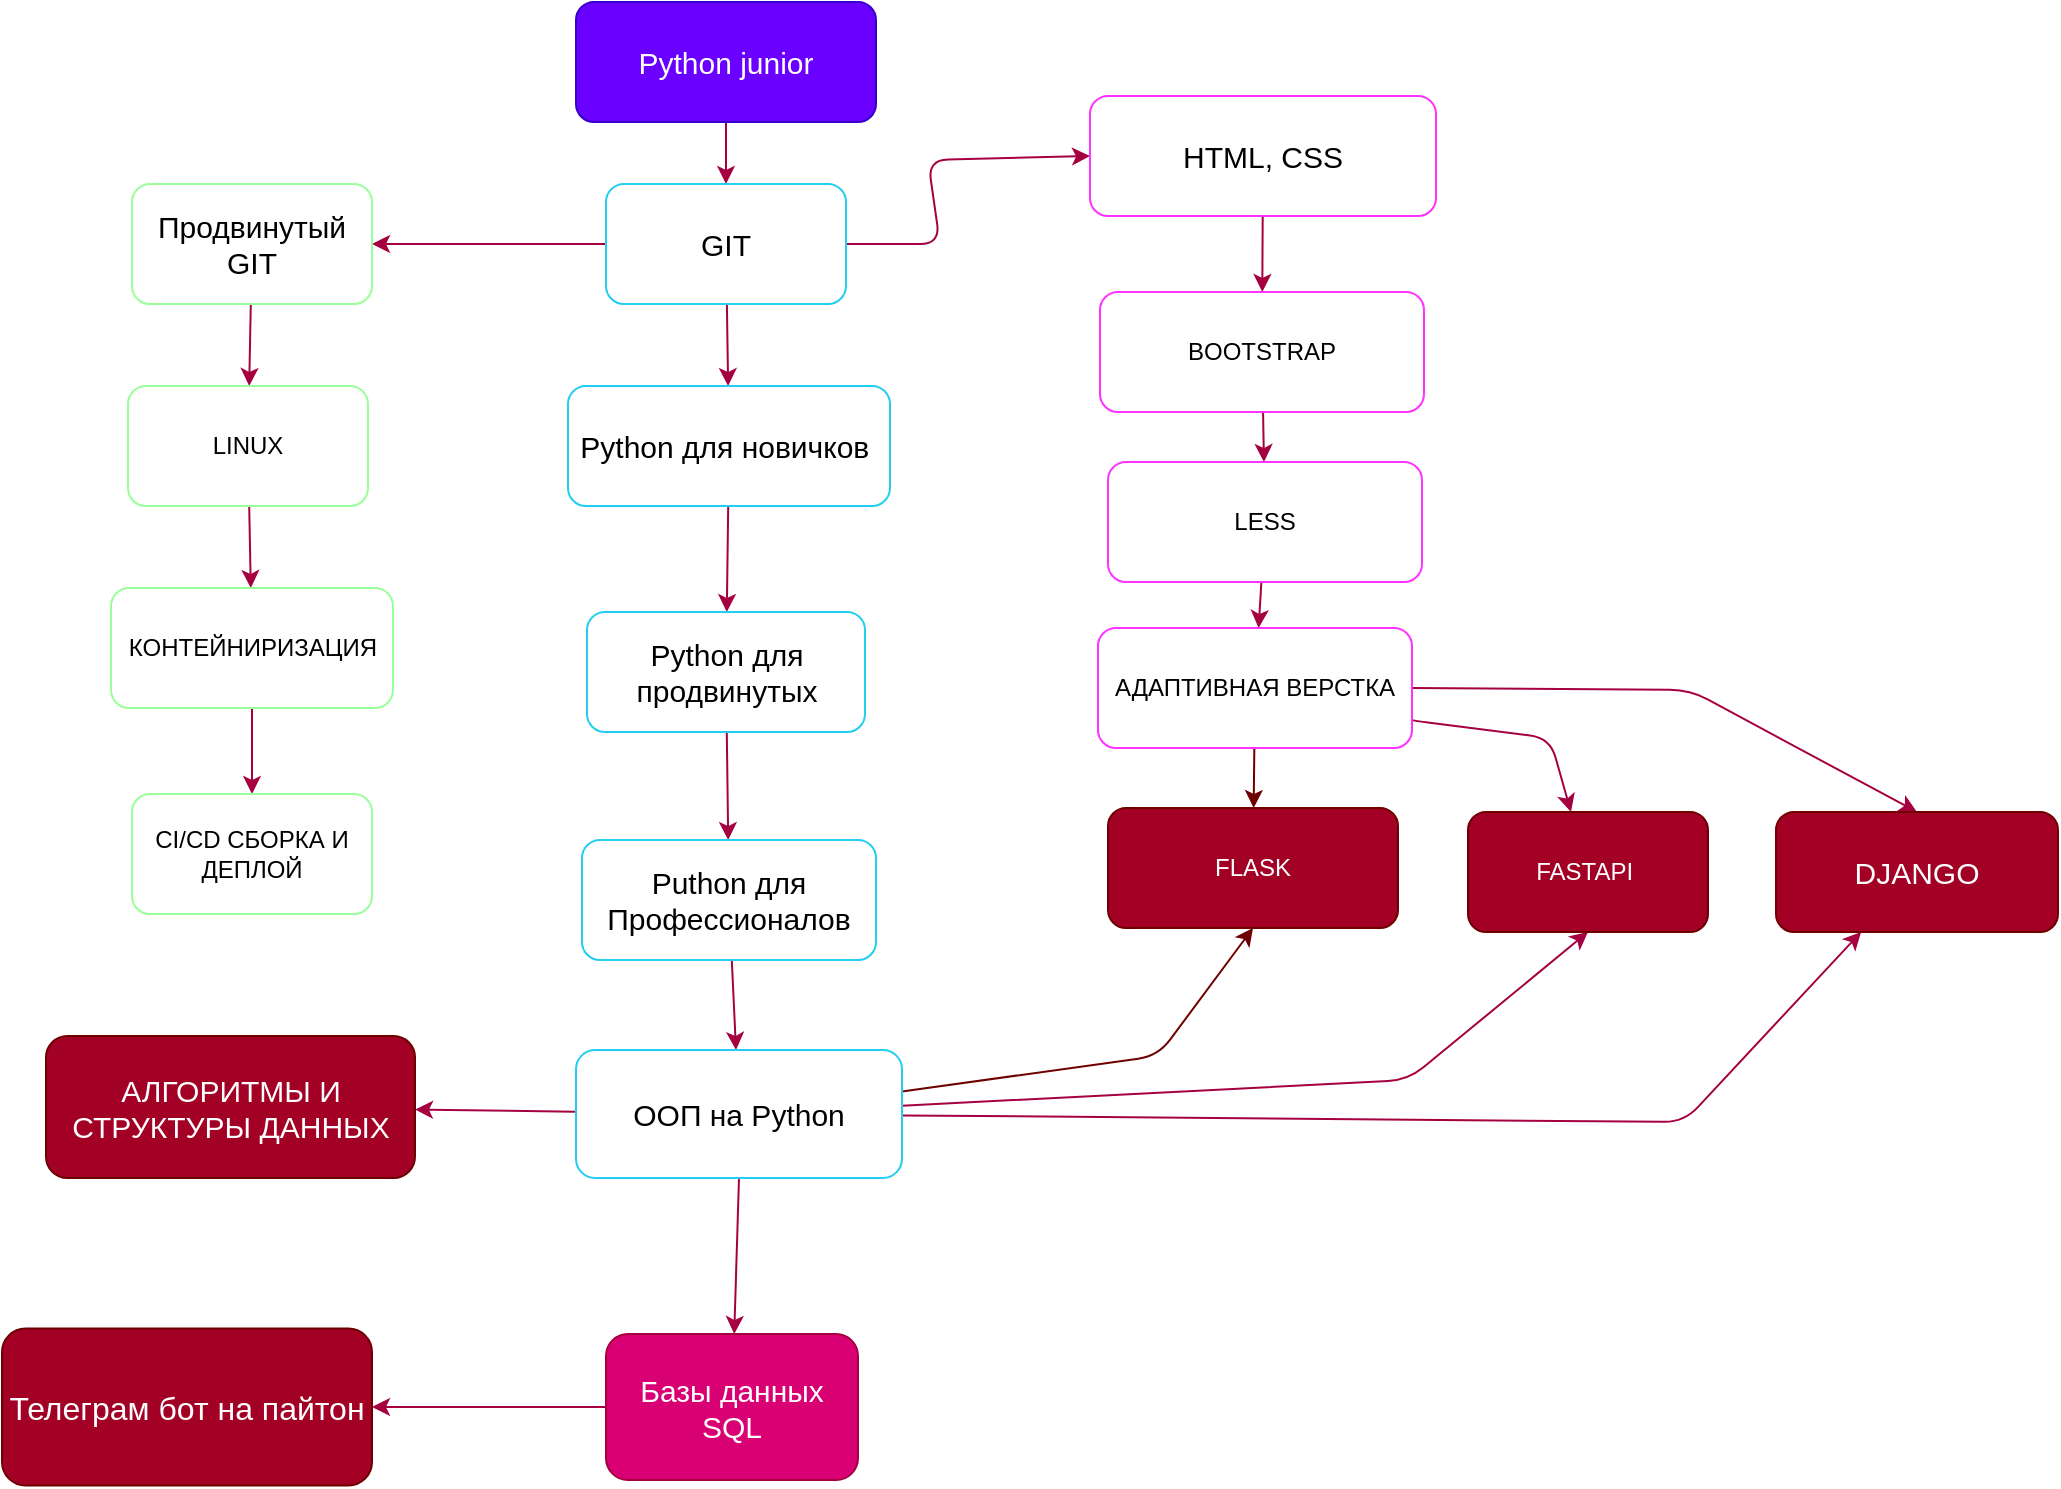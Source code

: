 <mxfile>
    <diagram id="jfpVRWaQTJZDKXtEIbLV" name="Страница 1">
        <mxGraphModel dx="2171" dy="937" grid="0" gridSize="10" guides="1" tooltips="1" connect="1" arrows="1" fold="1" page="0" pageScale="1" pageWidth="827" pageHeight="1169" background="none" math="0" shadow="0">
            <root>
                <mxCell id="0"/>
                <mxCell id="1" parent="0"/>
                <mxCell id="5" value="" style="edgeStyle=none;html=1;fillColor=#d80073;strokeColor=#A50040;" edge="1" parent="1" target="4">
                    <mxGeometry relative="1" as="geometry">
                        <mxPoint x="296" y="125" as="sourcePoint"/>
                    </mxGeometry>
                </mxCell>
                <mxCell id="2" value="&lt;font style=&quot;font-size: 15px;&quot;&gt;Python junior&lt;/font&gt;" style="rounded=1;whiteSpace=wrap;html=1;fillColor=#6a00ff;fontColor=#ffffff;strokeColor=#3700CC;" vertex="1" parent="1">
                    <mxGeometry x="221" y="65" width="150" height="60" as="geometry"/>
                </mxCell>
                <mxCell id="9" value="" style="edgeStyle=none;html=1;fillColor=#d80073;strokeColor=#A50040;" edge="1" parent="1" source="4" target="8">
                    <mxGeometry relative="1" as="geometry"/>
                </mxCell>
                <mxCell id="17" value="" style="edgeStyle=none;html=1;entryX=0;entryY=0.5;entryDx=0;entryDy=0;fillColor=#d80073;strokeColor=#A50040;" edge="1" parent="1" source="4" target="16">
                    <mxGeometry relative="1" as="geometry">
                        <Array as="points">
                            <mxPoint x="403" y="186"/>
                            <mxPoint x="397" y="144"/>
                        </Array>
                    </mxGeometry>
                </mxCell>
                <mxCell id="41" value="" style="edgeStyle=none;html=1;fontSize=15;fillColor=#d80073;strokeColor=#A50040;" edge="1" parent="1" source="4" target="40">
                    <mxGeometry relative="1" as="geometry"/>
                </mxCell>
                <mxCell id="4" value="&lt;font style=&quot;font-size: 15px;&quot;&gt;GIT&lt;/font&gt;" style="whiteSpace=wrap;html=1;rounded=1;strokeColor=#24CEF0;" vertex="1" parent="1">
                    <mxGeometry x="236" y="156" width="120" height="60" as="geometry"/>
                </mxCell>
                <mxCell id="11" value="" style="edgeStyle=none;html=1;fillColor=#d80073;strokeColor=#A50040;" edge="1" parent="1" source="8" target="10">
                    <mxGeometry relative="1" as="geometry"/>
                </mxCell>
                <mxCell id="8" value="&lt;font style=&quot;font-size: 15px;&quot;&gt;Python для новичков&amp;nbsp;&lt;/font&gt;" style="whiteSpace=wrap;html=1;rounded=1;strokeColor=#24CEF0;" vertex="1" parent="1">
                    <mxGeometry x="217" y="257" width="161" height="60" as="geometry"/>
                </mxCell>
                <mxCell id="13" value="" style="edgeStyle=none;html=1;fillColor=#d80073;strokeColor=#A50040;" edge="1" parent="1" source="10" target="12">
                    <mxGeometry relative="1" as="geometry"/>
                </mxCell>
                <mxCell id="10" value="&lt;font style=&quot;font-size: 15px;&quot;&gt;Python для продвинутых&lt;/font&gt;" style="whiteSpace=wrap;html=1;rounded=1;strokeColor=#24CEF0;" vertex="1" parent="1">
                    <mxGeometry x="226.5" y="370" width="139" height="60" as="geometry"/>
                </mxCell>
                <mxCell id="15" value="" style="edgeStyle=none;html=1;fillColor=#d80073;strokeColor=#A50040;" edge="1" parent="1" source="12" target="14">
                    <mxGeometry relative="1" as="geometry"/>
                </mxCell>
                <mxCell id="12" value="&lt;font style=&quot;font-size: 15px;&quot;&gt;Puthon для Профессионалов&lt;/font&gt;" style="whiteSpace=wrap;html=1;rounded=1;strokeColor=#24CEF0;" vertex="1" parent="1">
                    <mxGeometry x="224" y="484" width="147" height="60" as="geometry"/>
                </mxCell>
                <mxCell id="19" value="" style="edgeStyle=none;html=1;fillColor=#d80073;strokeColor=#A50040;" edge="1" parent="1" source="14" target="18">
                    <mxGeometry relative="1" as="geometry">
                        <Array as="points">
                            <mxPoint x="775" y="625"/>
                        </Array>
                    </mxGeometry>
                </mxCell>
                <mxCell id="22" value="" style="edgeStyle=none;html=1;exitX=0.5;exitY=1;exitDx=0;exitDy=0;fillColor=#d80073;strokeColor=#A50040;" edge="1" parent="1" source="14" target="21">
                    <mxGeometry relative="1" as="geometry">
                        <Array as="points"/>
                    </mxGeometry>
                </mxCell>
                <mxCell id="50" value="" style="edgeStyle=none;html=1;fontSize=15;fillColor=#d80073;strokeColor=#A50040;" edge="1" parent="1" source="14" target="49">
                    <mxGeometry relative="1" as="geometry"/>
                </mxCell>
                <mxCell id="58" value="" style="edgeStyle=none;html=1;fontSize=18;entryX=0.5;entryY=1;entryDx=0;entryDy=0;fillColor=#d80073;strokeColor=#A50040;" edge="1" parent="1" source="14" target="55">
                    <mxGeometry relative="1" as="geometry">
                        <Array as="points">
                            <mxPoint x="637" y="604"/>
                        </Array>
                    </mxGeometry>
                </mxCell>
                <mxCell id="63" value="" style="edgeStyle=none;html=1;fontSize=15;entryX=0.5;entryY=1;entryDx=0;entryDy=0;fillColor=#a20025;strokeColor=#6F0000;" edge="1" parent="1" source="14" target="60">
                    <mxGeometry relative="1" as="geometry">
                        <mxPoint x="465" y="662.291" as="targetPoint"/>
                        <Array as="points">
                            <mxPoint x="512" y="592"/>
                        </Array>
                    </mxGeometry>
                </mxCell>
                <mxCell id="14" value="&lt;font style=&quot;font-size: 15px;&quot;&gt;ООП на Python&lt;/font&gt;" style="whiteSpace=wrap;html=1;rounded=1;strokeColor=#24CEF0;" vertex="1" parent="1">
                    <mxGeometry x="221" y="589" width="163" height="64" as="geometry"/>
                </mxCell>
                <mxCell id="25" value="" style="edgeStyle=none;html=1;fontSize=12;fillColor=#d80073;strokeColor=#A50040;" edge="1" parent="1" source="16" target="24">
                    <mxGeometry relative="1" as="geometry"/>
                </mxCell>
                <mxCell id="16" value="&lt;span style=&quot;font-size: 15px;&quot;&gt;HTML, CSS&lt;/span&gt;" style="whiteSpace=wrap;html=1;rounded=1;strokeColor=#FF33FF;" vertex="1" parent="1">
                    <mxGeometry x="478" y="112" width="173" height="60" as="geometry"/>
                </mxCell>
                <mxCell id="32" value="" style="edgeStyle=none;html=1;fontSize=12;entryX=0.5;entryY=0;entryDx=0;entryDy=0;exitX=1;exitY=0.5;exitDx=0;exitDy=0;fillColor=#d80073;strokeColor=#A50040;" edge="1" parent="1" source="28" target="18">
                    <mxGeometry relative="1" as="geometry">
                        <Array as="points">
                            <mxPoint x="778" y="409"/>
                        </Array>
                    </mxGeometry>
                </mxCell>
                <mxCell id="18" value="&lt;font style=&quot;font-size: 15px;&quot;&gt;DJANGO&lt;/font&gt;" style="whiteSpace=wrap;html=1;rounded=1;fillColor=#a20025;fontColor=#ffffff;strokeColor=#6F0000;" vertex="1" parent="1">
                    <mxGeometry x="821" y="470" width="141" height="60" as="geometry"/>
                </mxCell>
                <mxCell id="39" value="" style="edgeStyle=none;html=1;fontSize=12;fillColor=#d80073;strokeColor=#A50040;" edge="1" parent="1" source="21" target="38">
                    <mxGeometry relative="1" as="geometry"/>
                </mxCell>
                <mxCell id="21" value="&lt;font style=&quot;font-size: 15px;&quot;&gt;Базы данных SQL&lt;/font&gt;" style="whiteSpace=wrap;html=1;rounded=1;fillColor=#d80073;fontColor=#ffffff;strokeColor=#A50040;" vertex="1" parent="1">
                    <mxGeometry x="236" y="731" width="126" height="73" as="geometry"/>
                </mxCell>
                <mxCell id="27" value="" style="edgeStyle=none;html=1;fontSize=12;fillColor=#d80073;strokeColor=#A50040;" edge="1" parent="1" source="24" target="26">
                    <mxGeometry relative="1" as="geometry"/>
                </mxCell>
                <mxCell id="24" value="BOOTSTRAP" style="whiteSpace=wrap;html=1;rounded=1;strokeColor=#FF33FF;" vertex="1" parent="1">
                    <mxGeometry x="483" y="210" width="162" height="60" as="geometry"/>
                </mxCell>
                <mxCell id="29" value="" style="edgeStyle=none;html=1;fontSize=12;fillColor=#d80073;strokeColor=#A50040;" edge="1" parent="1" source="26" target="28">
                    <mxGeometry relative="1" as="geometry"/>
                </mxCell>
                <mxCell id="26" value="LESS" style="whiteSpace=wrap;html=1;rounded=1;strokeColor=#FF33FF;" vertex="1" parent="1">
                    <mxGeometry x="487" y="295" width="157" height="60" as="geometry"/>
                </mxCell>
                <mxCell id="56" value="" style="edgeStyle=none;html=1;fontSize=18;fillColor=#d80073;strokeColor=#A50040;exitX=1;exitY=0.75;exitDx=0;exitDy=0;" edge="1" parent="1" source="28" target="55">
                    <mxGeometry relative="1" as="geometry">
                        <Array as="points">
                            <mxPoint x="637" y="424"/>
                            <mxPoint x="708" y="433"/>
                        </Array>
                    </mxGeometry>
                </mxCell>
                <mxCell id="61" value="" style="edgeStyle=none;html=1;fontSize=15;fillColor=#a20025;strokeColor=#6F0000;" edge="1" parent="1" source="28" target="60">
                    <mxGeometry relative="1" as="geometry">
                        <Array as="points"/>
                    </mxGeometry>
                </mxCell>
                <mxCell id="28" value="АДАПТИВНАЯ ВЕРСТКА" style="whiteSpace=wrap;html=1;rounded=1;strokeColor=#FF33FF;" vertex="1" parent="1">
                    <mxGeometry x="482" y="378" width="157" height="60" as="geometry"/>
                </mxCell>
                <mxCell id="38" value="&lt;font style=&quot;font-size: 16px;&quot;&gt;Телеграм бот на пайтон&lt;/font&gt;" style="whiteSpace=wrap;html=1;rounded=1;fillColor=#a20025;fontColor=#ffffff;strokeColor=#6F0000;" vertex="1" parent="1">
                    <mxGeometry x="-66" y="728.25" width="185" height="78.5" as="geometry"/>
                </mxCell>
                <mxCell id="43" value="" style="edgeStyle=none;html=1;fontSize=15;fillColor=#d80073;strokeColor=#A50040;" edge="1" parent="1" source="40" target="42">
                    <mxGeometry relative="1" as="geometry"/>
                </mxCell>
                <mxCell id="40" value="&lt;span style=&quot;font-size: 15px;&quot;&gt;Продвинутый GIT&lt;/span&gt;" style="whiteSpace=wrap;html=1;rounded=1;strokeColor=#99FF99;" vertex="1" parent="1">
                    <mxGeometry x="-1" y="156" width="120" height="60" as="geometry"/>
                </mxCell>
                <mxCell id="45" value="" style="edgeStyle=none;html=1;fontSize=15;fillColor=#d80073;strokeColor=#A50040;" edge="1" parent="1" source="42" target="44">
                    <mxGeometry relative="1" as="geometry"/>
                </mxCell>
                <mxCell id="42" value="LINUX" style="whiteSpace=wrap;html=1;rounded=1;strokeColor=#99FF99;" vertex="1" parent="1">
                    <mxGeometry x="-3" y="257" width="120" height="60" as="geometry"/>
                </mxCell>
                <mxCell id="48" value="" style="edgeStyle=none;html=1;fontSize=15;fillColor=#d80073;strokeColor=#A50040;" edge="1" parent="1" source="44" target="47">
                    <mxGeometry relative="1" as="geometry"/>
                </mxCell>
                <mxCell id="44" value="КОНТЕЙНИРИЗАЦИЯ" style="whiteSpace=wrap;html=1;rounded=1;strokeColor=#99FF99;" vertex="1" parent="1">
                    <mxGeometry x="-11.5" y="358" width="141" height="60" as="geometry"/>
                </mxCell>
                <mxCell id="47" value="CI/CD СБОРКА И ДЕПЛОЙ" style="whiteSpace=wrap;html=1;rounded=1;strokeColor=#99FF99;" vertex="1" parent="1">
                    <mxGeometry x="-1" y="461" width="120" height="60" as="geometry"/>
                </mxCell>
                <mxCell id="49" value="&lt;font style=&quot;font-size: 15px;&quot;&gt;АЛГОРИТМЫ И СТРУКТУРЫ ДАННЫХ&lt;/font&gt;" style="whiteSpace=wrap;html=1;rounded=1;fillColor=#a20025;fontColor=#ffffff;strokeColor=#6F0000;" vertex="1" parent="1">
                    <mxGeometry x="-44" y="582" width="184.5" height="71" as="geometry"/>
                </mxCell>
                <mxCell id="55" value="FASTAPI&amp;nbsp;" style="whiteSpace=wrap;html=1;strokeColor=#6F0000;rounded=1;fillColor=#a20025;fontColor=#ffffff;" vertex="1" parent="1">
                    <mxGeometry x="667" y="470" width="120" height="60" as="geometry"/>
                </mxCell>
                <mxCell id="60" value="FLASK" style="whiteSpace=wrap;html=1;strokeColor=#6F0000;rounded=1;fillColor=#a20025;fontColor=#ffffff;" vertex="1" parent="1">
                    <mxGeometry x="487" y="468" width="145" height="60" as="geometry"/>
                </mxCell>
            </root>
        </mxGraphModel>
    </diagram>
</mxfile>